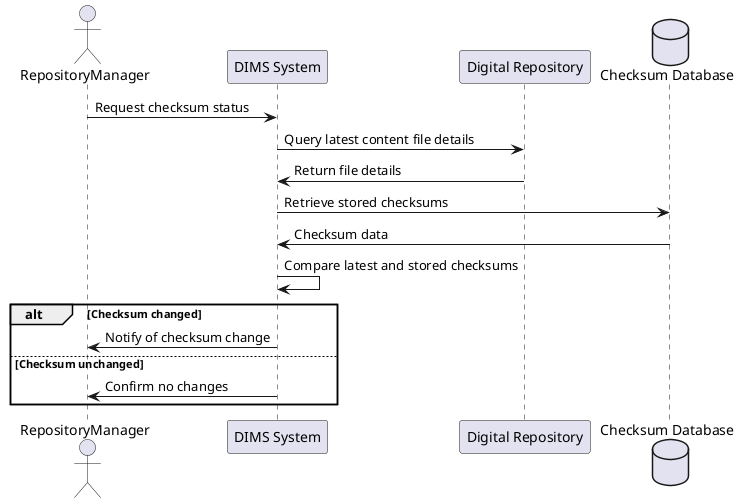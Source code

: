 @startuml
actor RepositoryManager as RM
participant "DIMS System" as DIMS
participant "Digital Repository" as Repo
database "Checksum Database" as DB

RM -> DIMS : Request checksum status
DIMS -> Repo : Query latest content file details
Repo -> DIMS : Return file details
DIMS -> DB : Retrieve stored checksums
DB -> DIMS : Checksum data
DIMS -> DIMS : Compare latest and stored checksums
alt Checksum changed
    DIMS -> RM : Notify of checksum change
else Checksum unchanged
    DIMS -> RM : Confirm no changes
end
@enduml
